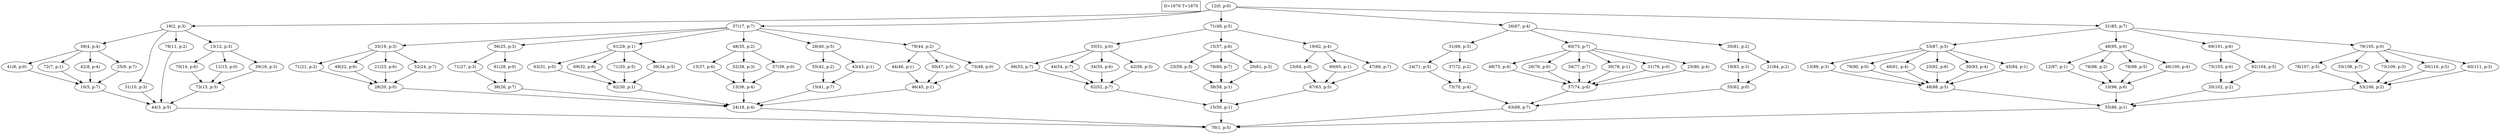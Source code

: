 digraph Task {
i [shape=box, label="D=1670 T=1670"]; 
0 [label="12(0, p:0)"];
1 [label="76(1, p:5)"];
2 [label="19(2, p:3)"];
3 [label="44(3, p:5)"];
4 [label="59(4, p:4)"];
5 [label="10(5, p:7)"];
6 [label="41(6, p:0)"];
7 [label="72(7, p:1)"];
8 [label="42(8, p:4)"];
9 [label="25(9, p:7)"];
10 [label="31(10, p:3)"];
11 [label="78(11, p:2)"];
12 [label="13(12, p:3)"];
13 [label="73(13, p:3)"];
14 [label="70(14, p:6)"];
15 [label="11(15, p:0)"];
16 [label="39(16, p:3)"];
17 [label="37(17, p:7)"];
18 [label="24(18, p:4)"];
19 [label="33(19, p:3)"];
20 [label="28(20, p:0)"];
21 [label="71(21, p:2)"];
22 [label="49(22, p:6)"];
23 [label="21(23, p:6)"];
24 [label="52(24, p:7)"];
25 [label="56(25, p:3)"];
26 [label="38(26, p:7)"];
27 [label="71(27, p:3)"];
28 [label="61(28, p:0)"];
29 [label="61(29, p:1)"];
30 [label="62(30, p:1)"];
31 [label="63(31, p:0)"];
32 [label="69(32, p:6)"];
33 [label="71(33, p:5)"];
34 [label="39(34, p:5)"];
35 [label="48(35, p:2)"];
36 [label="13(36, p:4)"];
37 [label="13(37, p:6)"];
38 [label="52(38, p:3)"];
39 [label="57(39, p:0)"];
40 [label="28(40, p:5)"];
41 [label="15(41, p:7)"];
42 [label="55(42, p:2)"];
43 [label="43(43, p:1)"];
44 [label="79(44, p:2)"];
45 [label="46(45, p:1)"];
46 [label="44(46, p:1)"];
47 [label="50(47, p:5)"];
48 [label="73(48, p:0)"];
49 [label="71(49, p:5)"];
50 [label="15(50, p:1)"];
51 [label="33(51, p:0)"];
52 [label="62(52, p:7)"];
53 [label="66(53, p:7)"];
54 [label="44(54, p:7)"];
55 [label="34(55, p:6)"];
56 [label="42(56, p:3)"];
57 [label="15(57, p:6)"];
58 [label="38(58, p:1)"];
59 [label="23(59, p:3)"];
60 [label="78(60, p:7)"];
61 [label="20(61, p:3)"];
62 [label="19(62, p:4)"];
63 [label="67(63, p:5)"];
64 [label="23(64, p:0)"];
65 [label="60(65, p:1)"];
66 [label="47(66, p:7)"];
67 [label="26(67, p:4)"];
68 [label="63(68, p:7)"];
69 [label="31(69, p:3)"];
70 [label="73(70, p:4)"];
71 [label="24(71, p:5)"];
72 [label="37(72, p:2)"];
73 [label="60(73, p:7)"];
74 [label="57(74, p:6)"];
75 [label="48(75, p:4)"];
76 [label="26(76, p:0)"];
77 [label="34(77, p:7)"];
78 [label="30(78, p:1)"];
79 [label="31(79, p:0)"];
80 [label="25(80, p:4)"];
81 [label="35(81, p:2)"];
82 [label="55(82, p:0)"];
83 [label="19(83, p:3)"];
84 [label="21(84, p:2)"];
85 [label="31(85, p:7)"];
86 [label="55(86, p:1)"];
87 [label="53(87, p:5)"];
88 [label="48(88, p:5)"];
89 [label="13(89, p:3)"];
90 [label="79(90, p:0)"];
91 [label="46(91, p:4)"];
92 [label="23(92, p:6)"];
93 [label="30(93, p:4)"];
94 [label="45(94, p:1)"];
95 [label="48(95, p:6)"];
96 [label="10(96, p:6)"];
97 [label="12(97, p:1)"];
98 [label="76(98, p:2)"];
99 [label="76(99, p:5)"];
100 [label="46(100, p:4)"];
101 [label="69(101, p:6)"];
102 [label="20(102, p:2)"];
103 [label="73(103, p:6)"];
104 [label="62(104, p:5)"];
105 [label="79(105, p:0)"];
106 [label="53(106, p:2)"];
107 [label="78(107, p:5)"];
108 [label="33(108, p:7)"];
109 [label="73(109, p:3)"];
110 [label="30(110, p:5)"];
111 [label="60(111, p:3)"];
0 -> 2;
0 -> 17;
0 -> 49;
0 -> 67;
0 -> 85;
2 -> 4;
2 -> 10;
2 -> 11;
2 -> 12;
3 -> 1;
4 -> 6;
4 -> 7;
4 -> 8;
4 -> 9;
5 -> 3;
6 -> 5;
7 -> 5;
8 -> 5;
9 -> 5;
10 -> 3;
11 -> 3;
12 -> 14;
12 -> 15;
12 -> 16;
13 -> 3;
14 -> 13;
15 -> 13;
16 -> 13;
17 -> 19;
17 -> 25;
17 -> 29;
17 -> 35;
17 -> 40;
17 -> 44;
18 -> 1;
19 -> 21;
19 -> 22;
19 -> 23;
19 -> 24;
20 -> 18;
21 -> 20;
22 -> 20;
23 -> 20;
24 -> 20;
25 -> 27;
25 -> 28;
26 -> 18;
27 -> 26;
28 -> 26;
29 -> 31;
29 -> 32;
29 -> 33;
29 -> 34;
30 -> 18;
31 -> 30;
32 -> 30;
33 -> 30;
34 -> 30;
35 -> 37;
35 -> 38;
35 -> 39;
36 -> 18;
37 -> 36;
38 -> 36;
39 -> 36;
40 -> 42;
40 -> 43;
41 -> 18;
42 -> 41;
43 -> 41;
44 -> 46;
44 -> 47;
44 -> 48;
45 -> 18;
46 -> 45;
47 -> 45;
48 -> 45;
49 -> 51;
49 -> 57;
49 -> 62;
50 -> 1;
51 -> 53;
51 -> 54;
51 -> 55;
51 -> 56;
52 -> 50;
53 -> 52;
54 -> 52;
55 -> 52;
56 -> 52;
57 -> 59;
57 -> 60;
57 -> 61;
58 -> 50;
59 -> 58;
60 -> 58;
61 -> 58;
62 -> 64;
62 -> 65;
62 -> 66;
63 -> 50;
64 -> 63;
65 -> 63;
66 -> 63;
67 -> 69;
67 -> 73;
67 -> 81;
68 -> 1;
69 -> 71;
69 -> 72;
70 -> 68;
71 -> 70;
72 -> 70;
73 -> 75;
73 -> 76;
73 -> 77;
73 -> 78;
73 -> 79;
73 -> 80;
74 -> 68;
75 -> 74;
76 -> 74;
77 -> 74;
78 -> 74;
79 -> 74;
80 -> 74;
81 -> 83;
81 -> 84;
82 -> 68;
83 -> 82;
84 -> 82;
85 -> 87;
85 -> 95;
85 -> 101;
85 -> 105;
86 -> 1;
87 -> 89;
87 -> 90;
87 -> 91;
87 -> 92;
87 -> 93;
87 -> 94;
88 -> 86;
89 -> 88;
90 -> 88;
91 -> 88;
92 -> 88;
93 -> 88;
94 -> 88;
95 -> 97;
95 -> 98;
95 -> 99;
95 -> 100;
96 -> 86;
97 -> 96;
98 -> 96;
99 -> 96;
100 -> 96;
101 -> 103;
101 -> 104;
102 -> 86;
103 -> 102;
104 -> 102;
105 -> 107;
105 -> 108;
105 -> 109;
105 -> 110;
105 -> 111;
106 -> 86;
107 -> 106;
108 -> 106;
109 -> 106;
110 -> 106;
111 -> 106;
}